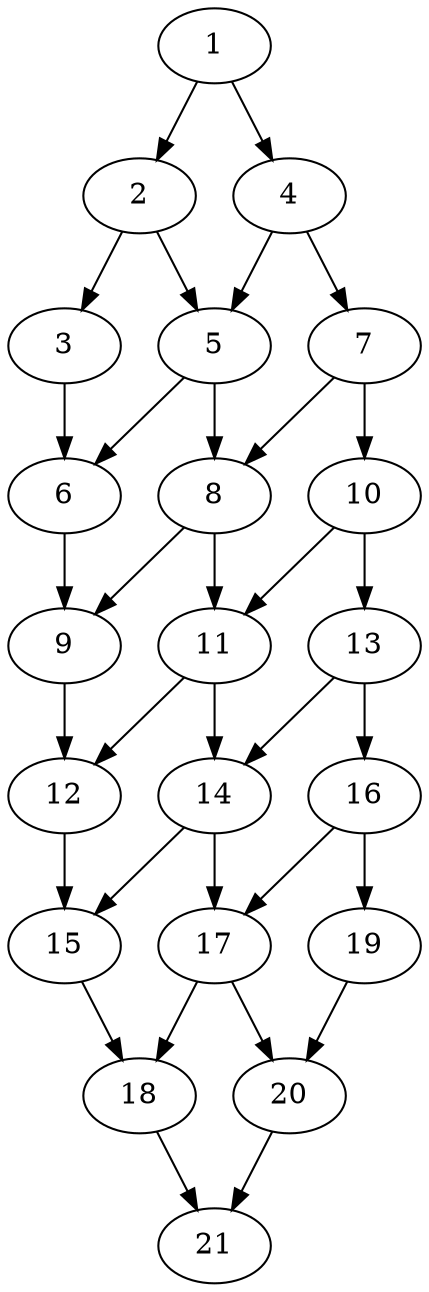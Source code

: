 digraph "core_16p_gb_Pipeline_Nodes_21_CCR_0.10_WeightType_Random_schedule.gxl" {
	1	 [Weight=27];
	2	 [Weight=133];
	1 -> 2	 [Weight=6];
	4	 [Weight=80];
	1 -> 4	 [Weight=5];
	3	 [Weight=119];
	2 -> 3	 [Weight=10];
	5	 [Weight=133];
	2 -> 5	 [Weight=8];
	6	 [Weight=53];
	3 -> 6	 [Weight=3];
	4 -> 5	 [Weight=7];
	7	 [Weight=119];
	4 -> 7	 [Weight=6];
	5 -> 6	 [Weight=10];
	8	 [Weight=66];
	5 -> 8	 [Weight=10];
	9	 [Weight=133];
	6 -> 9	 [Weight=7];
	7 -> 8	 [Weight=3];
	10	 [Weight=80];
	7 -> 10	 [Weight=3];
	8 -> 9	 [Weight=2];
	11	 [Weight=80];
	8 -> 11	 [Weight=2];
	12	 [Weight=80];
	9 -> 12	 [Weight=10];
	10 -> 11	 [Weight=7];
	13	 [Weight=133];
	10 -> 13	 [Weight=2];
	11 -> 12	 [Weight=2];
	14	 [Weight=40];
	11 -> 14	 [Weight=6];
	15	 [Weight=93];
	12 -> 15	 [Weight=6];
	13 -> 14	 [Weight=8];
	16	 [Weight=40];
	13 -> 16	 [Weight=10];
	14 -> 15	 [Weight=2];
	17	 [Weight=119];
	14 -> 17	 [Weight=6];
	18	 [Weight=93];
	15 -> 18	 [Weight=2];
	16 -> 17	 [Weight=3];
	19	 [Weight=40];
	16 -> 19	 [Weight=2];
	17 -> 18	 [Weight=3];
	20	 [Weight=27];
	17 -> 20	 [Weight=4];
	21	 [Weight=27];
	18 -> 21	 [Weight=5];
	19 -> 20	 [Weight=9];
	20 -> 21	 [Weight=2];
}

